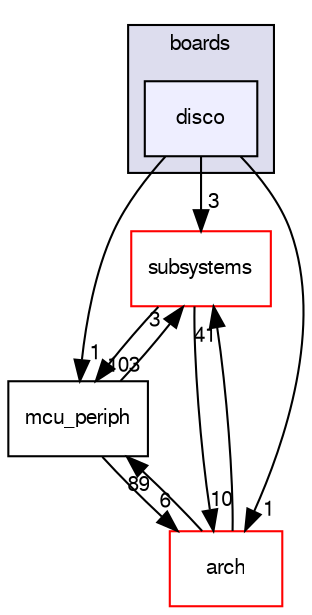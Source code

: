 digraph "sw/airborne/boards/disco" {
  compound=true
  node [ fontsize="10", fontname="FreeSans"];
  edge [ labelfontsize="10", labelfontname="FreeSans"];
  subgraph clusterdir_e030268cd18297cf6282390f76bfcf7f {
    graph [ bgcolor="#ddddee", pencolor="black", label="boards" fontname="FreeSans", fontsize="10", URL="dir_e030268cd18297cf6282390f76bfcf7f.html"]
  dir_cbcb990d5f2f1cb4eb127eac39be5277 [shape=box, label="disco", style="filled", fillcolor="#eeeeff", pencolor="black", URL="dir_cbcb990d5f2f1cb4eb127eac39be5277.html"];
  }
  dir_12d6ec7aac5a4a9b8cee17e35022d7c7 [shape=box label="subsystems" fillcolor="white" style="filled" color="red" URL="dir_12d6ec7aac5a4a9b8cee17e35022d7c7.html"];
  dir_1ca43f6a116d741d80fb1d0555a2b198 [shape=box label="mcu_periph" URL="dir_1ca43f6a116d741d80fb1d0555a2b198.html"];
  dir_fc6475eb39ea0144fb6697b809fd11a9 [shape=box label="arch" fillcolor="white" style="filled" color="red" URL="dir_fc6475eb39ea0144fb6697b809fd11a9.html"];
  dir_cbcb990d5f2f1cb4eb127eac39be5277->dir_12d6ec7aac5a4a9b8cee17e35022d7c7 [headlabel="3", labeldistance=1.5 headhref="dir_000070_000051.html"];
  dir_cbcb990d5f2f1cb4eb127eac39be5277->dir_1ca43f6a116d741d80fb1d0555a2b198 [headlabel="1", labeldistance=1.5 headhref="dir_000070_000120.html"];
  dir_cbcb990d5f2f1cb4eb127eac39be5277->dir_fc6475eb39ea0144fb6697b809fd11a9 [headlabel="1", labeldistance=1.5 headhref="dir_000070_000002.html"];
  dir_12d6ec7aac5a4a9b8cee17e35022d7c7->dir_1ca43f6a116d741d80fb1d0555a2b198 [headlabel="103", labeldistance=1.5 headhref="dir_000051_000120.html"];
  dir_12d6ec7aac5a4a9b8cee17e35022d7c7->dir_fc6475eb39ea0144fb6697b809fd11a9 [headlabel="10", labeldistance=1.5 headhref="dir_000051_000002.html"];
  dir_1ca43f6a116d741d80fb1d0555a2b198->dir_12d6ec7aac5a4a9b8cee17e35022d7c7 [headlabel="3", labeldistance=1.5 headhref="dir_000120_000051.html"];
  dir_1ca43f6a116d741d80fb1d0555a2b198->dir_fc6475eb39ea0144fb6697b809fd11a9 [headlabel="6", labeldistance=1.5 headhref="dir_000120_000002.html"];
  dir_fc6475eb39ea0144fb6697b809fd11a9->dir_12d6ec7aac5a4a9b8cee17e35022d7c7 [headlabel="41", labeldistance=1.5 headhref="dir_000002_000051.html"];
  dir_fc6475eb39ea0144fb6697b809fd11a9->dir_1ca43f6a116d741d80fb1d0555a2b198 [headlabel="89", labeldistance=1.5 headhref="dir_000002_000120.html"];
}
